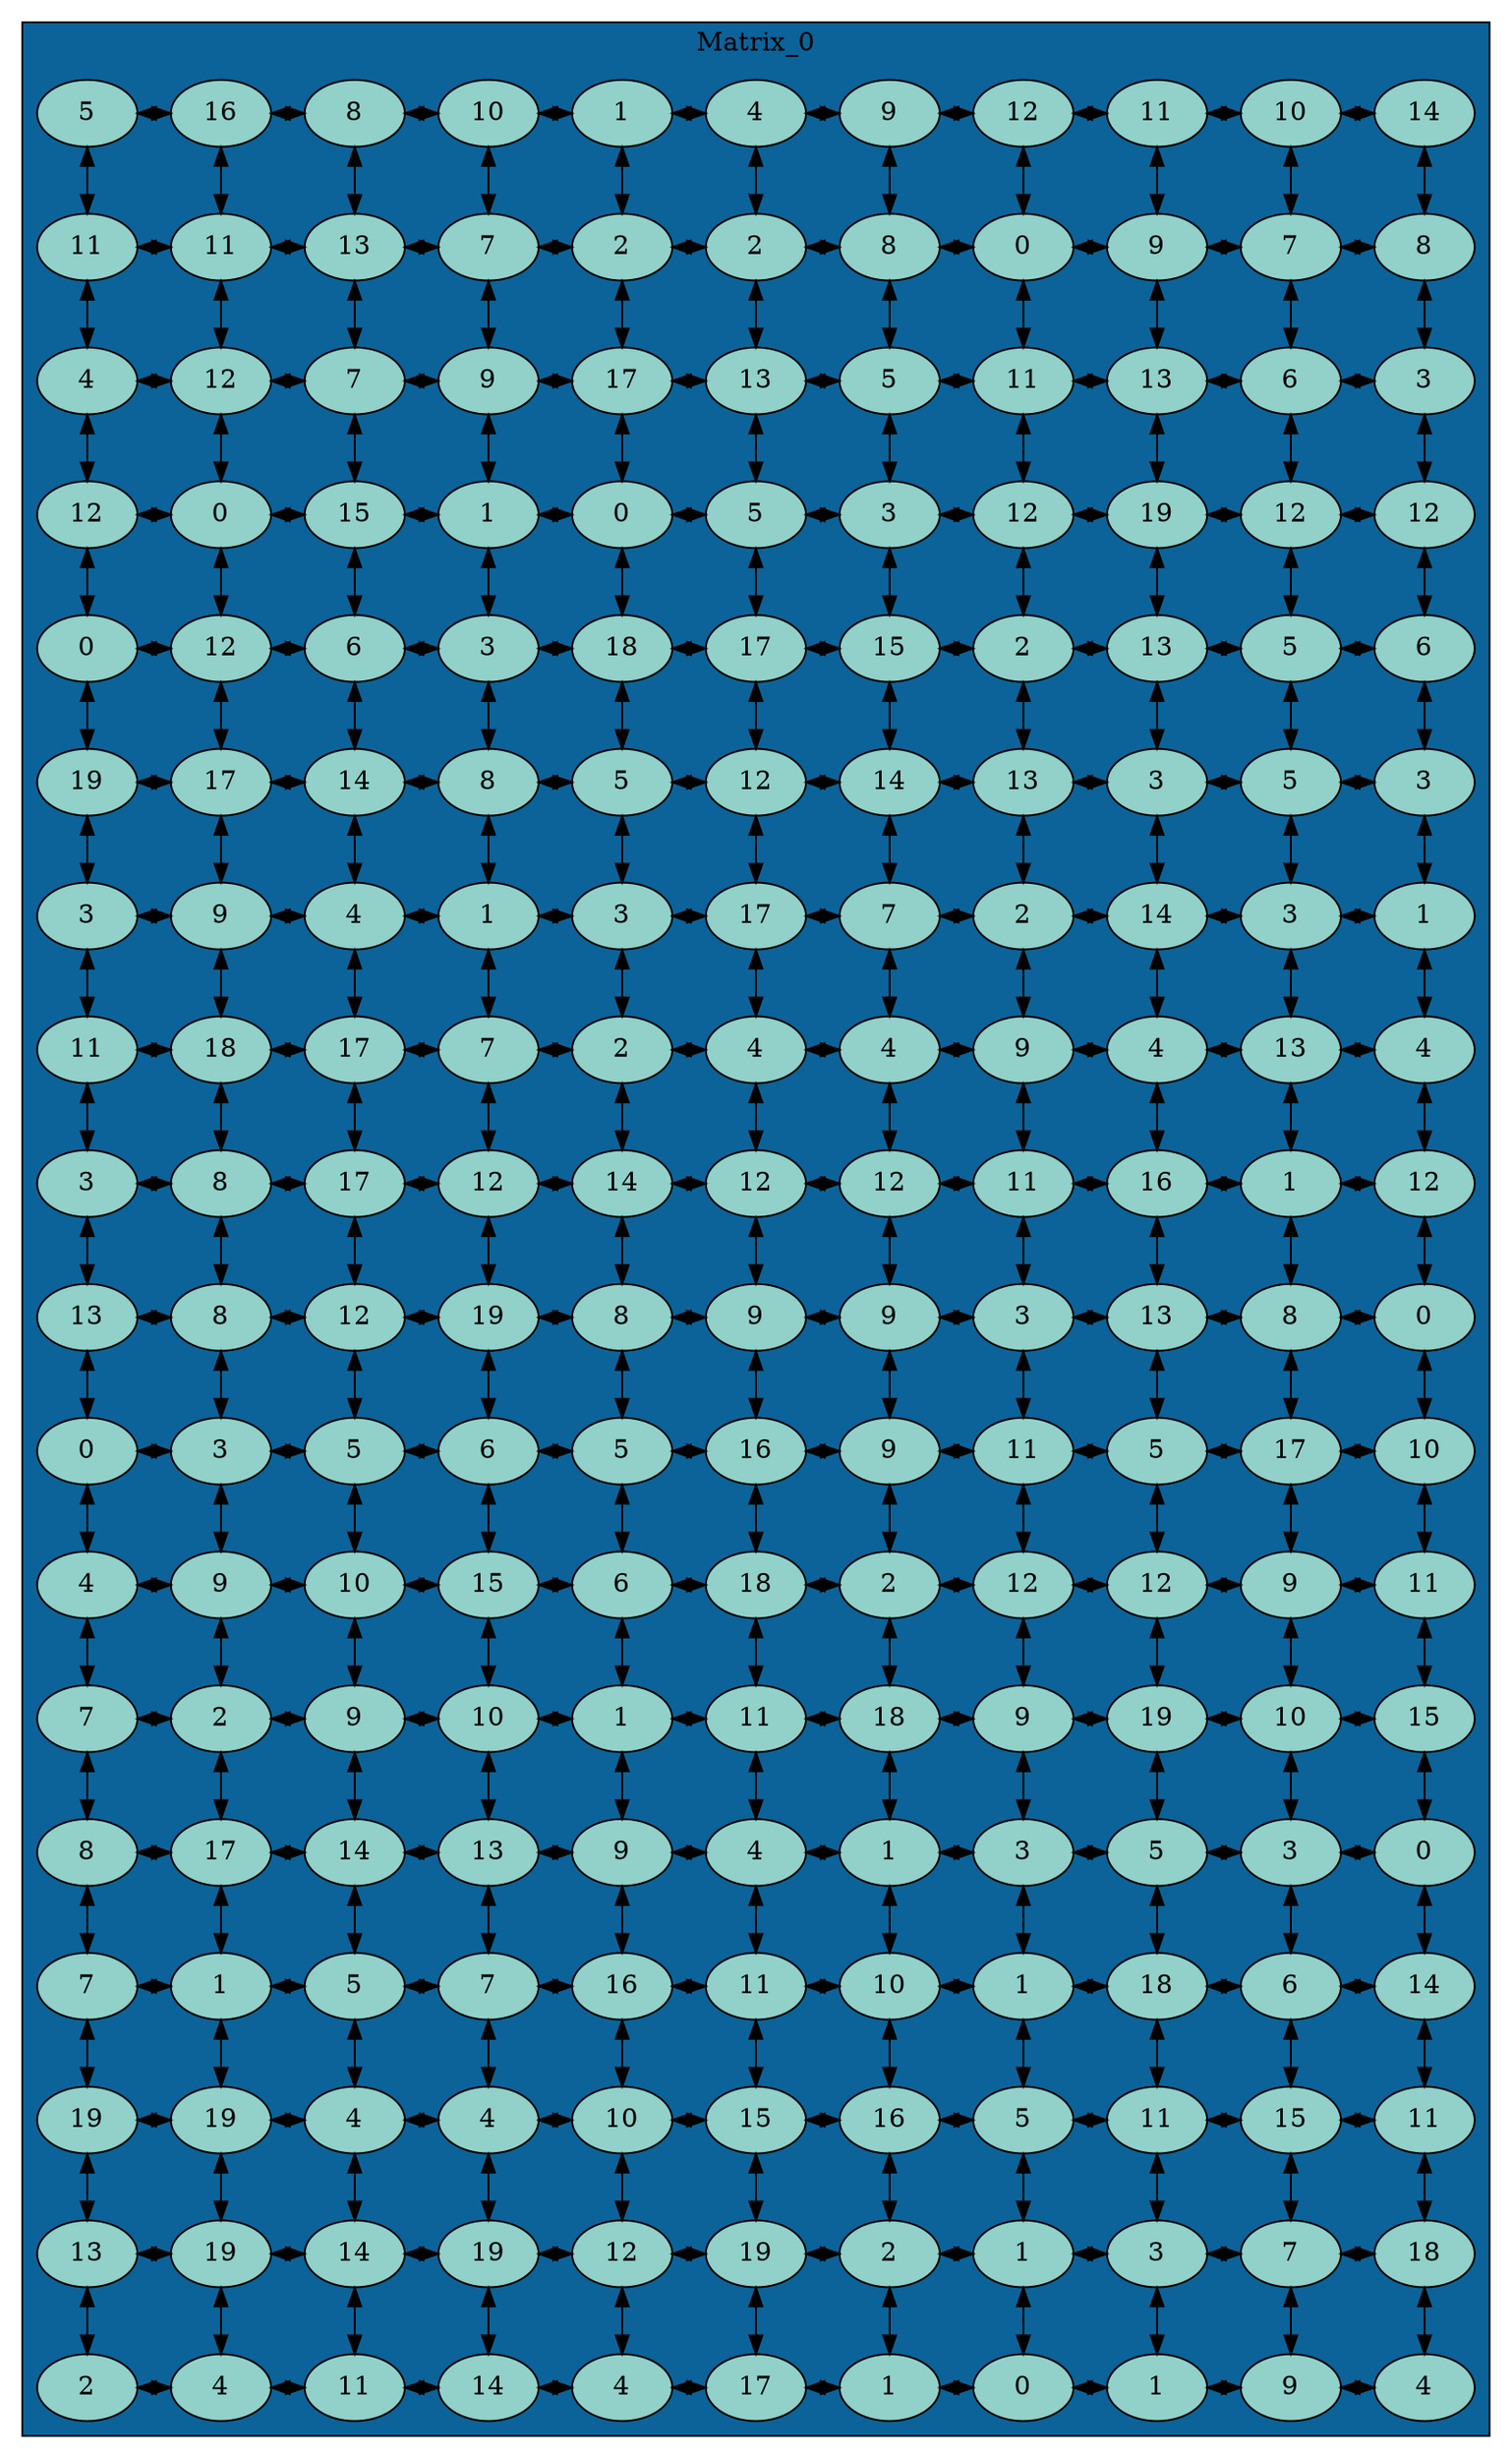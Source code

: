 
        digraph L{
            node[shape=box fillcolor="#91d1c9" style =filled shape=ellipse]

            subgraph cluster_p{
                label= " Matrix_0 "
                bgcolor = "#0C6399"
                edge[dir = "both"]
                
                nodo1_1[label = "5", group=1]
nodo2_1[label = "16", group=2]
nodo1_1->nodo2_1
{rank=same; nodo1_1;nodo2_1}
nodo3_1[label = "8", group=3]
nodo2_1->nodo3_1
{rank=same; nodo1_1;nodo3_1}
nodo4_1[label = "10", group=4]
nodo3_1->nodo4_1
{rank=same; nodo1_1;nodo4_1}
nodo5_1[label = "1", group=5]
nodo4_1->nodo5_1
{rank=same; nodo1_1;nodo5_1}
nodo6_1[label = "4", group=6]
nodo5_1->nodo6_1
{rank=same; nodo1_1;nodo6_1}
nodo7_1[label = "9", group=7]
nodo6_1->nodo7_1
{rank=same; nodo1_1;nodo7_1}
nodo8_1[label = "12", group=8]
nodo7_1->nodo8_1
{rank=same; nodo1_1;nodo8_1}
nodo9_1[label = "11", group=9]
nodo8_1->nodo9_1
{rank=same; nodo1_1;nodo9_1}
nodo10_1[label = "10", group=10]
nodo9_1->nodo10_1
{rank=same; nodo1_1;nodo10_1}
nodo11_1[label = "14", group=11]
nodo10_1->nodo11_1
{rank=same; nodo1_1;nodo11_1}
nodo1_2[label = "11", group=1]
nodo1_1->nodo1_2
nodo2_2[label = "11", group=2]
nodo1_2->nodo2_2
{rank=same; nodo1_2;nodo2_2}
nodo2_1->nodo2_2
nodo3_2[label = "13", group=3]
nodo2_2->nodo3_2
{rank=same; nodo1_2;nodo3_2}
nodo3_1->nodo3_2
nodo4_2[label = "7", group=4]
nodo3_2->nodo4_2
{rank=same; nodo1_2;nodo4_2}
nodo4_1->nodo4_2
nodo5_2[label = "2", group=5]
nodo4_2->nodo5_2
{rank=same; nodo1_2;nodo5_2}
nodo5_1->nodo5_2
nodo6_2[label = "2", group=6]
nodo5_2->nodo6_2
{rank=same; nodo1_2;nodo6_2}
nodo6_1->nodo6_2
nodo7_2[label = "8", group=7]
nodo6_2->nodo7_2
{rank=same; nodo1_2;nodo7_2}
nodo7_1->nodo7_2
nodo8_2[label = "0", group=8]
nodo7_2->nodo8_2
{rank=same; nodo1_2;nodo8_2}
nodo8_1->nodo8_2
nodo9_2[label = "9", group=9]
nodo8_2->nodo9_2
{rank=same; nodo1_2;nodo9_2}
nodo9_1->nodo9_2
nodo10_2[label = "7", group=10]
nodo9_2->nodo10_2
{rank=same; nodo1_2;nodo10_2}
nodo10_1->nodo10_2
nodo11_2[label = "8", group=11]
nodo10_2->nodo11_2
{rank=same; nodo1_2;nodo11_2}
nodo11_1->nodo11_2
nodo1_3[label = "4", group=1]
nodo1_2->nodo1_3
nodo2_3[label = "12", group=2]
nodo1_3->nodo2_3
{rank=same; nodo1_3;nodo2_3}
nodo2_2->nodo2_3
nodo3_3[label = "7", group=3]
nodo2_3->nodo3_3
{rank=same; nodo1_3;nodo3_3}
nodo3_2->nodo3_3
nodo4_3[label = "9", group=4]
nodo3_3->nodo4_3
{rank=same; nodo1_3;nodo4_3}
nodo4_2->nodo4_3
nodo5_3[label = "17", group=5]
nodo4_3->nodo5_3
{rank=same; nodo1_3;nodo5_3}
nodo5_2->nodo5_3
nodo6_3[label = "13", group=6]
nodo5_3->nodo6_3
{rank=same; nodo1_3;nodo6_3}
nodo6_2->nodo6_3
nodo7_3[label = "5", group=7]
nodo6_3->nodo7_3
{rank=same; nodo1_3;nodo7_3}
nodo7_2->nodo7_3
nodo8_3[label = "11", group=8]
nodo7_3->nodo8_3
{rank=same; nodo1_3;nodo8_3}
nodo8_2->nodo8_3
nodo9_3[label = "13", group=9]
nodo8_3->nodo9_3
{rank=same; nodo1_3;nodo9_3}
nodo9_2->nodo9_3
nodo10_3[label = "6", group=10]
nodo9_3->nodo10_3
{rank=same; nodo1_3;nodo10_3}
nodo10_2->nodo10_3
nodo11_3[label = "3", group=11]
nodo10_3->nodo11_3
{rank=same; nodo1_3;nodo11_3}
nodo11_2->nodo11_3
nodo1_4[label = "12", group=1]
nodo1_3->nodo1_4
nodo2_4[label = "0", group=2]
nodo1_4->nodo2_4
{rank=same; nodo1_4;nodo2_4}
nodo2_3->nodo2_4
nodo3_4[label = "15", group=3]
nodo2_4->nodo3_4
{rank=same; nodo1_4;nodo3_4}
nodo3_3->nodo3_4
nodo4_4[label = "1", group=4]
nodo3_4->nodo4_4
{rank=same; nodo1_4;nodo4_4}
nodo4_3->nodo4_4
nodo5_4[label = "0", group=5]
nodo4_4->nodo5_4
{rank=same; nodo1_4;nodo5_4}
nodo5_3->nodo5_4
nodo6_4[label = "5", group=6]
nodo5_4->nodo6_4
{rank=same; nodo1_4;nodo6_4}
nodo6_3->nodo6_4
nodo7_4[label = "3", group=7]
nodo6_4->nodo7_4
{rank=same; nodo1_4;nodo7_4}
nodo7_3->nodo7_4
nodo8_4[label = "12", group=8]
nodo7_4->nodo8_4
{rank=same; nodo1_4;nodo8_4}
nodo8_3->nodo8_4
nodo9_4[label = "19", group=9]
nodo8_4->nodo9_4
{rank=same; nodo1_4;nodo9_4}
nodo9_3->nodo9_4
nodo10_4[label = "12", group=10]
nodo9_4->nodo10_4
{rank=same; nodo1_4;nodo10_4}
nodo10_3->nodo10_4
nodo11_4[label = "12", group=11]
nodo10_4->nodo11_4
{rank=same; nodo1_4;nodo11_4}
nodo11_3->nodo11_4
nodo1_5[label = "0", group=1]
nodo1_4->nodo1_5
nodo2_5[label = "12", group=2]
nodo1_5->nodo2_5
{rank=same; nodo1_5;nodo2_5}
nodo2_4->nodo2_5
nodo3_5[label = "6", group=3]
nodo2_5->nodo3_5
{rank=same; nodo1_5;nodo3_5}
nodo3_4->nodo3_5
nodo4_5[label = "3", group=4]
nodo3_5->nodo4_5
{rank=same; nodo1_5;nodo4_5}
nodo4_4->nodo4_5
nodo5_5[label = "18", group=5]
nodo4_5->nodo5_5
{rank=same; nodo1_5;nodo5_5}
nodo5_4->nodo5_5
nodo6_5[label = "17", group=6]
nodo5_5->nodo6_5
{rank=same; nodo1_5;nodo6_5}
nodo6_4->nodo6_5
nodo7_5[label = "15", group=7]
nodo6_5->nodo7_5
{rank=same; nodo1_5;nodo7_5}
nodo7_4->nodo7_5
nodo8_5[label = "2", group=8]
nodo7_5->nodo8_5
{rank=same; nodo1_5;nodo8_5}
nodo8_4->nodo8_5
nodo9_5[label = "13", group=9]
nodo8_5->nodo9_5
{rank=same; nodo1_5;nodo9_5}
nodo9_4->nodo9_5
nodo10_5[label = "5", group=10]
nodo9_5->nodo10_5
{rank=same; nodo1_5;nodo10_5}
nodo10_4->nodo10_5
nodo11_5[label = "6", group=11]
nodo10_5->nodo11_5
{rank=same; nodo1_5;nodo11_5}
nodo11_4->nodo11_5
nodo1_6[label = "19", group=1]
nodo1_5->nodo1_6
nodo2_6[label = "17", group=2]
nodo1_6->nodo2_6
{rank=same; nodo1_6;nodo2_6}
nodo2_5->nodo2_6
nodo3_6[label = "14", group=3]
nodo2_6->nodo3_6
{rank=same; nodo1_6;nodo3_6}
nodo3_5->nodo3_6
nodo4_6[label = "8", group=4]
nodo3_6->nodo4_6
{rank=same; nodo1_6;nodo4_6}
nodo4_5->nodo4_6
nodo5_6[label = "5", group=5]
nodo4_6->nodo5_6
{rank=same; nodo1_6;nodo5_6}
nodo5_5->nodo5_6
nodo6_6[label = "12", group=6]
nodo5_6->nodo6_6
{rank=same; nodo1_6;nodo6_6}
nodo6_5->nodo6_6
nodo7_6[label = "14", group=7]
nodo6_6->nodo7_6
{rank=same; nodo1_6;nodo7_6}
nodo7_5->nodo7_6
nodo8_6[label = "13", group=8]
nodo7_6->nodo8_6
{rank=same; nodo1_6;nodo8_6}
nodo8_5->nodo8_6
nodo9_6[label = "3", group=9]
nodo8_6->nodo9_6
{rank=same; nodo1_6;nodo9_6}
nodo9_5->nodo9_6
nodo10_6[label = "5", group=10]
nodo9_6->nodo10_6
{rank=same; nodo1_6;nodo10_6}
nodo10_5->nodo10_6
nodo11_6[label = "3", group=11]
nodo10_6->nodo11_6
{rank=same; nodo1_6;nodo11_6}
nodo11_5->nodo11_6
nodo1_7[label = "3", group=1]
nodo1_6->nodo1_7
nodo2_7[label = "9", group=2]
nodo1_7->nodo2_7
{rank=same; nodo1_7;nodo2_7}
nodo2_6->nodo2_7
nodo3_7[label = "4", group=3]
nodo2_7->nodo3_7
{rank=same; nodo1_7;nodo3_7}
nodo3_6->nodo3_7
nodo4_7[label = "1", group=4]
nodo3_7->nodo4_7
{rank=same; nodo1_7;nodo4_7}
nodo4_6->nodo4_7
nodo5_7[label = "3", group=5]
nodo4_7->nodo5_7
{rank=same; nodo1_7;nodo5_7}
nodo5_6->nodo5_7
nodo6_7[label = "17", group=6]
nodo5_7->nodo6_7
{rank=same; nodo1_7;nodo6_7}
nodo6_6->nodo6_7
nodo7_7[label = "7", group=7]
nodo6_7->nodo7_7
{rank=same; nodo1_7;nodo7_7}
nodo7_6->nodo7_7
nodo8_7[label = "2", group=8]
nodo7_7->nodo8_7
{rank=same; nodo1_7;nodo8_7}
nodo8_6->nodo8_7
nodo9_7[label = "14", group=9]
nodo8_7->nodo9_7
{rank=same; nodo1_7;nodo9_7}
nodo9_6->nodo9_7
nodo10_7[label = "3", group=10]
nodo9_7->nodo10_7
{rank=same; nodo1_7;nodo10_7}
nodo10_6->nodo10_7
nodo11_7[label = "1", group=11]
nodo10_7->nodo11_7
{rank=same; nodo1_7;nodo11_7}
nodo11_6->nodo11_7
nodo1_8[label = "11", group=1]
nodo1_7->nodo1_8
nodo2_8[label = "18", group=2]
nodo1_8->nodo2_8
{rank=same; nodo1_8;nodo2_8}
nodo2_7->nodo2_8
nodo3_8[label = "17", group=3]
nodo2_8->nodo3_8
{rank=same; nodo1_8;nodo3_8}
nodo3_7->nodo3_8
nodo4_8[label = "7", group=4]
nodo3_8->nodo4_8
{rank=same; nodo1_8;nodo4_8}
nodo4_7->nodo4_8
nodo5_8[label = "2", group=5]
nodo4_8->nodo5_8
{rank=same; nodo1_8;nodo5_8}
nodo5_7->nodo5_8
nodo6_8[label = "4", group=6]
nodo5_8->nodo6_8
{rank=same; nodo1_8;nodo6_8}
nodo6_7->nodo6_8
nodo7_8[label = "4", group=7]
nodo6_8->nodo7_8
{rank=same; nodo1_8;nodo7_8}
nodo7_7->nodo7_8
nodo8_8[label = "9", group=8]
nodo7_8->nodo8_8
{rank=same; nodo1_8;nodo8_8}
nodo8_7->nodo8_8
nodo9_8[label = "4", group=9]
nodo8_8->nodo9_8
{rank=same; nodo1_8;nodo9_8}
nodo9_7->nodo9_8
nodo10_8[label = "13", group=10]
nodo9_8->nodo10_8
{rank=same; nodo1_8;nodo10_8}
nodo10_7->nodo10_8
nodo11_8[label = "4", group=11]
nodo10_8->nodo11_8
{rank=same; nodo1_8;nodo11_8}
nodo11_7->nodo11_8
nodo1_9[label = "3", group=1]
nodo1_8->nodo1_9
nodo2_9[label = "8", group=2]
nodo1_9->nodo2_9
{rank=same; nodo1_9;nodo2_9}
nodo2_8->nodo2_9
nodo3_9[label = "17", group=3]
nodo2_9->nodo3_9
{rank=same; nodo1_9;nodo3_9}
nodo3_8->nodo3_9
nodo4_9[label = "12", group=4]
nodo3_9->nodo4_9
{rank=same; nodo1_9;nodo4_9}
nodo4_8->nodo4_9
nodo5_9[label = "14", group=5]
nodo4_9->nodo5_9
{rank=same; nodo1_9;nodo5_9}
nodo5_8->nodo5_9
nodo6_9[label = "12", group=6]
nodo5_9->nodo6_9
{rank=same; nodo1_9;nodo6_9}
nodo6_8->nodo6_9
nodo7_9[label = "12", group=7]
nodo6_9->nodo7_9
{rank=same; nodo1_9;nodo7_9}
nodo7_8->nodo7_9
nodo8_9[label = "11", group=8]
nodo7_9->nodo8_9
{rank=same; nodo1_9;nodo8_9}
nodo8_8->nodo8_9
nodo9_9[label = "16", group=9]
nodo8_9->nodo9_9
{rank=same; nodo1_9;nodo9_9}
nodo9_8->nodo9_9
nodo10_9[label = "1", group=10]
nodo9_9->nodo10_9
{rank=same; nodo1_9;nodo10_9}
nodo10_8->nodo10_9
nodo11_9[label = "12", group=11]
nodo10_9->nodo11_9
{rank=same; nodo1_9;nodo11_9}
nodo11_8->nodo11_9
nodo1_10[label = "13", group=1]
nodo1_9->nodo1_10
nodo2_10[label = "8", group=2]
nodo1_10->nodo2_10
{rank=same; nodo1_10;nodo2_10}
nodo2_9->nodo2_10
nodo3_10[label = "12", group=3]
nodo2_10->nodo3_10
{rank=same; nodo1_10;nodo3_10}
nodo3_9->nodo3_10
nodo4_10[label = "19", group=4]
nodo3_10->nodo4_10
{rank=same; nodo1_10;nodo4_10}
nodo4_9->nodo4_10
nodo5_10[label = "8", group=5]
nodo4_10->nodo5_10
{rank=same; nodo1_10;nodo5_10}
nodo5_9->nodo5_10
nodo6_10[label = "9", group=6]
nodo5_10->nodo6_10
{rank=same; nodo1_10;nodo6_10}
nodo6_9->nodo6_10
nodo7_10[label = "9", group=7]
nodo6_10->nodo7_10
{rank=same; nodo1_10;nodo7_10}
nodo7_9->nodo7_10
nodo8_10[label = "3", group=8]
nodo7_10->nodo8_10
{rank=same; nodo1_10;nodo8_10}
nodo8_9->nodo8_10
nodo9_10[label = "13", group=9]
nodo8_10->nodo9_10
{rank=same; nodo1_10;nodo9_10}
nodo9_9->nodo9_10
nodo10_10[label = "8", group=10]
nodo9_10->nodo10_10
{rank=same; nodo1_10;nodo10_10}
nodo10_9->nodo10_10
nodo11_10[label = "0", group=11]
nodo10_10->nodo11_10
{rank=same; nodo1_10;nodo11_10}
nodo11_9->nodo11_10
nodo1_11[label = "0", group=1]
nodo1_10->nodo1_11
nodo2_11[label = "3", group=2]
nodo1_11->nodo2_11
{rank=same; nodo1_11;nodo2_11}
nodo2_10->nodo2_11
nodo3_11[label = "5", group=3]
nodo2_11->nodo3_11
{rank=same; nodo1_11;nodo3_11}
nodo3_10->nodo3_11
nodo4_11[label = "6", group=4]
nodo3_11->nodo4_11
{rank=same; nodo1_11;nodo4_11}
nodo4_10->nodo4_11
nodo5_11[label = "5", group=5]
nodo4_11->nodo5_11
{rank=same; nodo1_11;nodo5_11}
nodo5_10->nodo5_11
nodo6_11[label = "16", group=6]
nodo5_11->nodo6_11
{rank=same; nodo1_11;nodo6_11}
nodo6_10->nodo6_11
nodo7_11[label = "9", group=7]
nodo6_11->nodo7_11
{rank=same; nodo1_11;nodo7_11}
nodo7_10->nodo7_11
nodo8_11[label = "11", group=8]
nodo7_11->nodo8_11
{rank=same; nodo1_11;nodo8_11}
nodo8_10->nodo8_11
nodo9_11[label = "5", group=9]
nodo8_11->nodo9_11
{rank=same; nodo1_11;nodo9_11}
nodo9_10->nodo9_11
nodo10_11[label = "17", group=10]
nodo9_11->nodo10_11
{rank=same; nodo1_11;nodo10_11}
nodo10_10->nodo10_11
nodo11_11[label = "10", group=11]
nodo10_11->nodo11_11
{rank=same; nodo1_11;nodo11_11}
nodo11_10->nodo11_11
nodo1_12[label = "4", group=1]
nodo1_11->nodo1_12
nodo2_12[label = "9", group=2]
nodo1_12->nodo2_12
{rank=same; nodo1_12;nodo2_12}
nodo2_11->nodo2_12
nodo3_12[label = "10", group=3]
nodo2_12->nodo3_12
{rank=same; nodo1_12;nodo3_12}
nodo3_11->nodo3_12
nodo4_12[label = "15", group=4]
nodo3_12->nodo4_12
{rank=same; nodo1_12;nodo4_12}
nodo4_11->nodo4_12
nodo5_12[label = "6", group=5]
nodo4_12->nodo5_12
{rank=same; nodo1_12;nodo5_12}
nodo5_11->nodo5_12
nodo6_12[label = "18", group=6]
nodo5_12->nodo6_12
{rank=same; nodo1_12;nodo6_12}
nodo6_11->nodo6_12
nodo7_12[label = "2", group=7]
nodo6_12->nodo7_12
{rank=same; nodo1_12;nodo7_12}
nodo7_11->nodo7_12
nodo8_12[label = "12", group=8]
nodo7_12->nodo8_12
{rank=same; nodo1_12;nodo8_12}
nodo8_11->nodo8_12
nodo9_12[label = "12", group=9]
nodo8_12->nodo9_12
{rank=same; nodo1_12;nodo9_12}
nodo9_11->nodo9_12
nodo10_12[label = "9", group=10]
nodo9_12->nodo10_12
{rank=same; nodo1_12;nodo10_12}
nodo10_11->nodo10_12
nodo11_12[label = "11", group=11]
nodo10_12->nodo11_12
{rank=same; nodo1_12;nodo11_12}
nodo11_11->nodo11_12
nodo1_13[label = "7", group=1]
nodo1_12->nodo1_13
nodo2_13[label = "2", group=2]
nodo1_13->nodo2_13
{rank=same; nodo1_13;nodo2_13}
nodo2_12->nodo2_13
nodo3_13[label = "9", group=3]
nodo2_13->nodo3_13
{rank=same; nodo1_13;nodo3_13}
nodo3_12->nodo3_13
nodo4_13[label = "10", group=4]
nodo3_13->nodo4_13
{rank=same; nodo1_13;nodo4_13}
nodo4_12->nodo4_13
nodo5_13[label = "1", group=5]
nodo4_13->nodo5_13
{rank=same; nodo1_13;nodo5_13}
nodo5_12->nodo5_13
nodo6_13[label = "11", group=6]
nodo5_13->nodo6_13
{rank=same; nodo1_13;nodo6_13}
nodo6_12->nodo6_13
nodo7_13[label = "18", group=7]
nodo6_13->nodo7_13
{rank=same; nodo1_13;nodo7_13}
nodo7_12->nodo7_13
nodo8_13[label = "9", group=8]
nodo7_13->nodo8_13
{rank=same; nodo1_13;nodo8_13}
nodo8_12->nodo8_13
nodo9_13[label = "19", group=9]
nodo8_13->nodo9_13
{rank=same; nodo1_13;nodo9_13}
nodo9_12->nodo9_13
nodo10_13[label = "10", group=10]
nodo9_13->nodo10_13
{rank=same; nodo1_13;nodo10_13}
nodo10_12->nodo10_13
nodo11_13[label = "15", group=11]
nodo10_13->nodo11_13
{rank=same; nodo1_13;nodo11_13}
nodo11_12->nodo11_13
nodo1_14[label = "8", group=1]
nodo1_13->nodo1_14
nodo2_14[label = "17", group=2]
nodo1_14->nodo2_14
{rank=same; nodo1_14;nodo2_14}
nodo2_13->nodo2_14
nodo3_14[label = "14", group=3]
nodo2_14->nodo3_14
{rank=same; nodo1_14;nodo3_14}
nodo3_13->nodo3_14
nodo4_14[label = "13", group=4]
nodo3_14->nodo4_14
{rank=same; nodo1_14;nodo4_14}
nodo4_13->nodo4_14
nodo5_14[label = "9", group=5]
nodo4_14->nodo5_14
{rank=same; nodo1_14;nodo5_14}
nodo5_13->nodo5_14
nodo6_14[label = "4", group=6]
nodo5_14->nodo6_14
{rank=same; nodo1_14;nodo6_14}
nodo6_13->nodo6_14
nodo7_14[label = "1", group=7]
nodo6_14->nodo7_14
{rank=same; nodo1_14;nodo7_14}
nodo7_13->nodo7_14
nodo8_14[label = "3", group=8]
nodo7_14->nodo8_14
{rank=same; nodo1_14;nodo8_14}
nodo8_13->nodo8_14
nodo9_14[label = "5", group=9]
nodo8_14->nodo9_14
{rank=same; nodo1_14;nodo9_14}
nodo9_13->nodo9_14
nodo10_14[label = "3", group=10]
nodo9_14->nodo10_14
{rank=same; nodo1_14;nodo10_14}
nodo10_13->nodo10_14
nodo11_14[label = "0", group=11]
nodo10_14->nodo11_14
{rank=same; nodo1_14;nodo11_14}
nodo11_13->nodo11_14
nodo1_15[label = "7", group=1]
nodo1_14->nodo1_15
nodo2_15[label = "1", group=2]
nodo1_15->nodo2_15
{rank=same; nodo1_15;nodo2_15}
nodo2_14->nodo2_15
nodo3_15[label = "5", group=3]
nodo2_15->nodo3_15
{rank=same; nodo1_15;nodo3_15}
nodo3_14->nodo3_15
nodo4_15[label = "7", group=4]
nodo3_15->nodo4_15
{rank=same; nodo1_15;nodo4_15}
nodo4_14->nodo4_15
nodo5_15[label = "16", group=5]
nodo4_15->nodo5_15
{rank=same; nodo1_15;nodo5_15}
nodo5_14->nodo5_15
nodo6_15[label = "11", group=6]
nodo5_15->nodo6_15
{rank=same; nodo1_15;nodo6_15}
nodo6_14->nodo6_15
nodo7_15[label = "10", group=7]
nodo6_15->nodo7_15
{rank=same; nodo1_15;nodo7_15}
nodo7_14->nodo7_15
nodo8_15[label = "1", group=8]
nodo7_15->nodo8_15
{rank=same; nodo1_15;nodo8_15}
nodo8_14->nodo8_15
nodo9_15[label = "18", group=9]
nodo8_15->nodo9_15
{rank=same; nodo1_15;nodo9_15}
nodo9_14->nodo9_15
nodo10_15[label = "6", group=10]
nodo9_15->nodo10_15
{rank=same; nodo1_15;nodo10_15}
nodo10_14->nodo10_15
nodo11_15[label = "14", group=11]
nodo10_15->nodo11_15
{rank=same; nodo1_15;nodo11_15}
nodo11_14->nodo11_15
nodo1_16[label = "19", group=1]
nodo1_15->nodo1_16
nodo2_16[label = "19", group=2]
nodo1_16->nodo2_16
{rank=same; nodo1_16;nodo2_16}
nodo2_15->nodo2_16
nodo3_16[label = "4", group=3]
nodo2_16->nodo3_16
{rank=same; nodo1_16;nodo3_16}
nodo3_15->nodo3_16
nodo4_16[label = "4", group=4]
nodo3_16->nodo4_16
{rank=same; nodo1_16;nodo4_16}
nodo4_15->nodo4_16
nodo5_16[label = "10", group=5]
nodo4_16->nodo5_16
{rank=same; nodo1_16;nodo5_16}
nodo5_15->nodo5_16
nodo6_16[label = "15", group=6]
nodo5_16->nodo6_16
{rank=same; nodo1_16;nodo6_16}
nodo6_15->nodo6_16
nodo7_16[label = "16", group=7]
nodo6_16->nodo7_16
{rank=same; nodo1_16;nodo7_16}
nodo7_15->nodo7_16
nodo8_16[label = "5", group=8]
nodo7_16->nodo8_16
{rank=same; nodo1_16;nodo8_16}
nodo8_15->nodo8_16
nodo9_16[label = "11", group=9]
nodo8_16->nodo9_16
{rank=same; nodo1_16;nodo9_16}
nodo9_15->nodo9_16
nodo10_16[label = "15", group=10]
nodo9_16->nodo10_16
{rank=same; nodo1_16;nodo10_16}
nodo10_15->nodo10_16
nodo11_16[label = "11", group=11]
nodo10_16->nodo11_16
{rank=same; nodo1_16;nodo11_16}
nodo11_15->nodo11_16
nodo1_17[label = "13", group=1]
nodo1_16->nodo1_17
nodo2_17[label = "19", group=2]
nodo1_17->nodo2_17
{rank=same; nodo1_17;nodo2_17}
nodo2_16->nodo2_17
nodo3_17[label = "14", group=3]
nodo2_17->nodo3_17
{rank=same; nodo1_17;nodo3_17}
nodo3_16->nodo3_17
nodo4_17[label = "19", group=4]
nodo3_17->nodo4_17
{rank=same; nodo1_17;nodo4_17}
nodo4_16->nodo4_17
nodo5_17[label = "12", group=5]
nodo4_17->nodo5_17
{rank=same; nodo1_17;nodo5_17}
nodo5_16->nodo5_17
nodo6_17[label = "19", group=6]
nodo5_17->nodo6_17
{rank=same; nodo1_17;nodo6_17}
nodo6_16->nodo6_17
nodo7_17[label = "2", group=7]
nodo6_17->nodo7_17
{rank=same; nodo1_17;nodo7_17}
nodo7_16->nodo7_17
nodo8_17[label = "1", group=8]
nodo7_17->nodo8_17
{rank=same; nodo1_17;nodo8_17}
nodo8_16->nodo8_17
nodo9_17[label = "3", group=9]
nodo8_17->nodo9_17
{rank=same; nodo1_17;nodo9_17}
nodo9_16->nodo9_17
nodo10_17[label = "7", group=10]
nodo9_17->nodo10_17
{rank=same; nodo1_17;nodo10_17}
nodo10_16->nodo10_17
nodo11_17[label = "18", group=11]
nodo10_17->nodo11_17
{rank=same; nodo1_17;nodo11_17}
nodo11_16->nodo11_17
nodo1_18[label = "2", group=1]
nodo1_17->nodo1_18
nodo2_18[label = "4", group=2]
nodo1_18->nodo2_18
{rank=same; nodo1_18;nodo2_18}
nodo2_17->nodo2_18
nodo3_18[label = "11", group=3]
nodo2_18->nodo3_18
{rank=same; nodo1_18;nodo3_18}
nodo3_17->nodo3_18
nodo4_18[label = "14", group=4]
nodo3_18->nodo4_18
{rank=same; nodo1_18;nodo4_18}
nodo4_17->nodo4_18
nodo5_18[label = "4", group=5]
nodo4_18->nodo5_18
{rank=same; nodo1_18;nodo5_18}
nodo5_17->nodo5_18
nodo6_18[label = "17", group=6]
nodo5_18->nodo6_18
{rank=same; nodo1_18;nodo6_18}
nodo6_17->nodo6_18
nodo7_18[label = "1", group=7]
nodo6_18->nodo7_18
{rank=same; nodo1_18;nodo7_18}
nodo7_17->nodo7_18
nodo8_18[label = "0", group=8]
nodo7_18->nodo8_18
{rank=same; nodo1_18;nodo8_18}
nodo8_17->nodo8_18
nodo9_18[label = "1", group=9]
nodo8_18->nodo9_18
{rank=same; nodo1_18;nodo9_18}
nodo9_17->nodo9_18
nodo10_18[label = "9", group=10]
nodo9_18->nodo10_18
{rank=same; nodo1_18;nodo10_18}
nodo10_17->nodo10_18
nodo11_18[label = "4", group=11]
nodo10_18->nodo11_18
{rank=same; nodo1_18;nodo11_18}
nodo11_17->nodo11_18
        
            }
        }
        